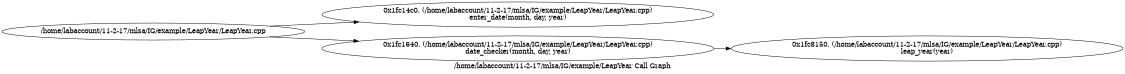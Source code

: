 digraph "/home/labaccount/11-2-17/mlsa/IG/example/LeapYear Call Graph" {
	graph [dpi=300
		rankdir=LR
		size="7.5, 10"
		label="/home/labaccount/11-2-17/mlsa/IG/example/LeapYear Call Graph"
	];

	Node0x416807671 [shape=oval, label="/home/labaccount/11-2-17/mlsa/IG/example/LeapYear/LeapYear.cpp"];
	Node0x258490322 [shape=oval, label="0x1fc14c0. (/home/labaccount/11-2-17/mlsa/IG/example/LeapYear/LeapYear.cpp)\nenter_date(month, day, year)"];
	Node0x416807671 -> Node0x258490322;
	Node0x107530062 [shape=oval, label="0x1fc1640. (/home/labaccount/11-2-17/mlsa/IG/example/LeapYear/LeapYear.cpp)\ndate_checker(month, day, year)"];
	Node0x416807671 -> Node0x107530062;
	Node0x593885834 [shape=oval, label="0x1fc8150. (/home/labaccount/11-2-17/mlsa/IG/example/LeapYear/LeapYear.cpp)\nleap_year(year)"];
	Node0x107530062 -> Node0x593885834;
}